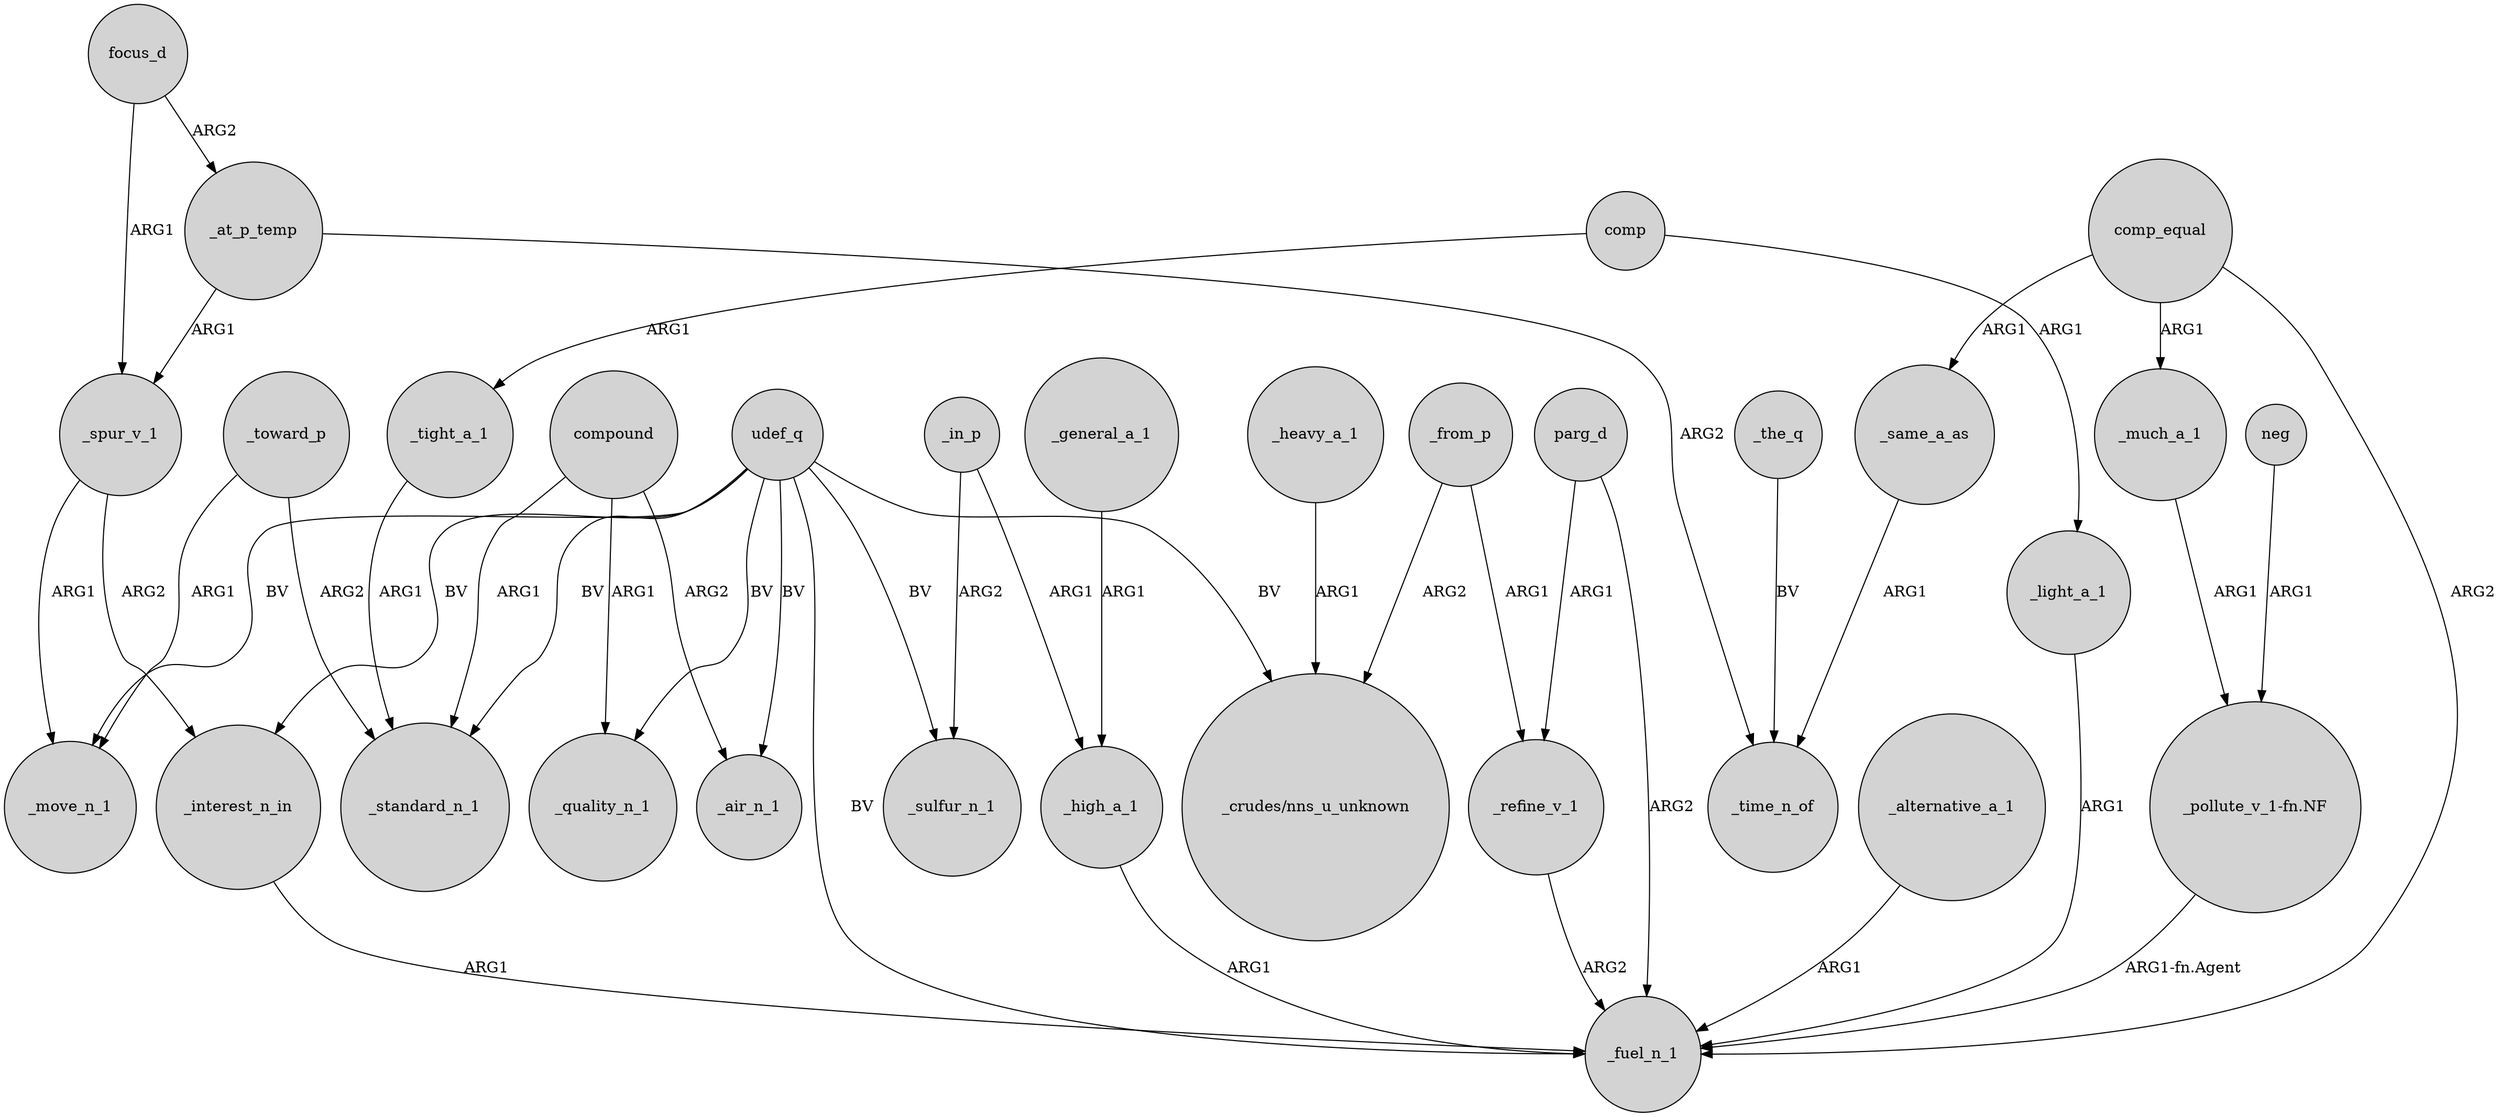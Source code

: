 digraph {
	node [shape=circle style=filled]
	focus_d -> _spur_v_1 [label=ARG1]
	focus_d -> _at_p_temp [label=ARG2]
	udef_q -> _quality_n_1 [label=BV]
	udef_q -> _air_n_1 [label=BV]
	_general_a_1 -> _high_a_1 [label=ARG1]
	_toward_p -> _standard_n_1 [label=ARG2]
	_from_p -> _refine_v_1 [label=ARG1]
	comp -> _light_a_1 [label=ARG1]
	_toward_p -> _move_n_1 [label=ARG1]
	_high_a_1 -> _fuel_n_1 [label=ARG1]
	compound -> _quality_n_1 [label=ARG1]
	_from_p -> "_crudes/nns_u_unknown" [label=ARG2]
	comp -> _tight_a_1 [label=ARG1]
	parg_d -> _fuel_n_1 [label=ARG2]
	_tight_a_1 -> _standard_n_1 [label=ARG1]
	udef_q -> _move_n_1 [label=BV]
	comp_equal -> _much_a_1 [label=ARG1]
	neg -> "_pollute_v_1-fn.NF" [label=ARG1]
	_at_p_temp -> _time_n_of [label=ARG2]
	_interest_n_in -> _fuel_n_1 [label=ARG1]
	udef_q -> _interest_n_in [label=BV]
	_light_a_1 -> _fuel_n_1 [label=ARG1]
	_refine_v_1 -> _fuel_n_1 [label=ARG2]
	_the_q -> _time_n_of [label=BV]
	parg_d -> _refine_v_1 [label=ARG1]
	comp_equal -> _same_a_as [label=ARG1]
	_alternative_a_1 -> _fuel_n_1 [label=ARG1]
	_much_a_1 -> "_pollute_v_1-fn.NF" [label=ARG1]
	_in_p -> _sulfur_n_1 [label=ARG2]
	_spur_v_1 -> _move_n_1 [label=ARG1]
	_heavy_a_1 -> "_crudes/nns_u_unknown" [label=ARG1]
	compound -> _air_n_1 [label=ARG2]
	"_pollute_v_1-fn.NF" -> _fuel_n_1 [label="ARG1-fn.Agent"]
	comp_equal -> _fuel_n_1 [label=ARG2]
	udef_q -> _fuel_n_1 [label=BV]
	udef_q -> "_crudes/nns_u_unknown" [label=BV]
	udef_q -> _sulfur_n_1 [label=BV]
	_at_p_temp -> _spur_v_1 [label=ARG1]
	_same_a_as -> _time_n_of [label=ARG1]
	udef_q -> _standard_n_1 [label=BV]
	compound -> _standard_n_1 [label=ARG1]
	_in_p -> _high_a_1 [label=ARG1]
	_spur_v_1 -> _interest_n_in [label=ARG2]
}
